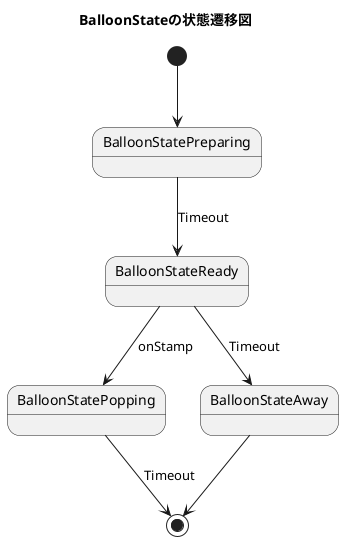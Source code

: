 @startuml BalloonStateの状態遷移図
title BalloonStateの状態遷移図


[*] --> BalloonStatePreparing
BalloonStatePreparing --> BalloonStateReady : Timeout
BalloonStateReady --> BalloonStatePopping : onStamp
BalloonStatePopping --> [*] : Timeout
BalloonStateReady --> BalloonStateAway : Timeout
BalloonStateAway --> [*]


@enduml

